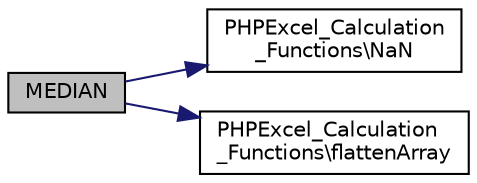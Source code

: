 digraph "MEDIAN"
{
  edge [fontname="Helvetica",fontsize="10",labelfontname="Helvetica",labelfontsize="10"];
  node [fontname="Helvetica",fontsize="10",shape=record];
  rankdir="LR";
  Node224 [label="MEDIAN",height=0.2,width=0.4,color="black", fillcolor="grey75", style="filled", fontcolor="black"];
  Node224 -> Node225 [color="midnightblue",fontsize="10",style="solid",fontname="Helvetica"];
  Node225 [label="PHPExcel_Calculation\l_Functions\\NaN",height=0.2,width=0.4,color="black", fillcolor="white", style="filled",URL="$class_p_h_p_excel___calculation___functions.html#ad35ef66aa71a12a3f978b34c0e595a89"];
  Node224 -> Node226 [color="midnightblue",fontsize="10",style="solid",fontname="Helvetica"];
  Node226 [label="PHPExcel_Calculation\l_Functions\\flattenArray",height=0.2,width=0.4,color="black", fillcolor="white", style="filled",URL="$class_p_h_p_excel___calculation___functions.html#a727bb3f815b719448bf2e7fd464c4542"];
}
